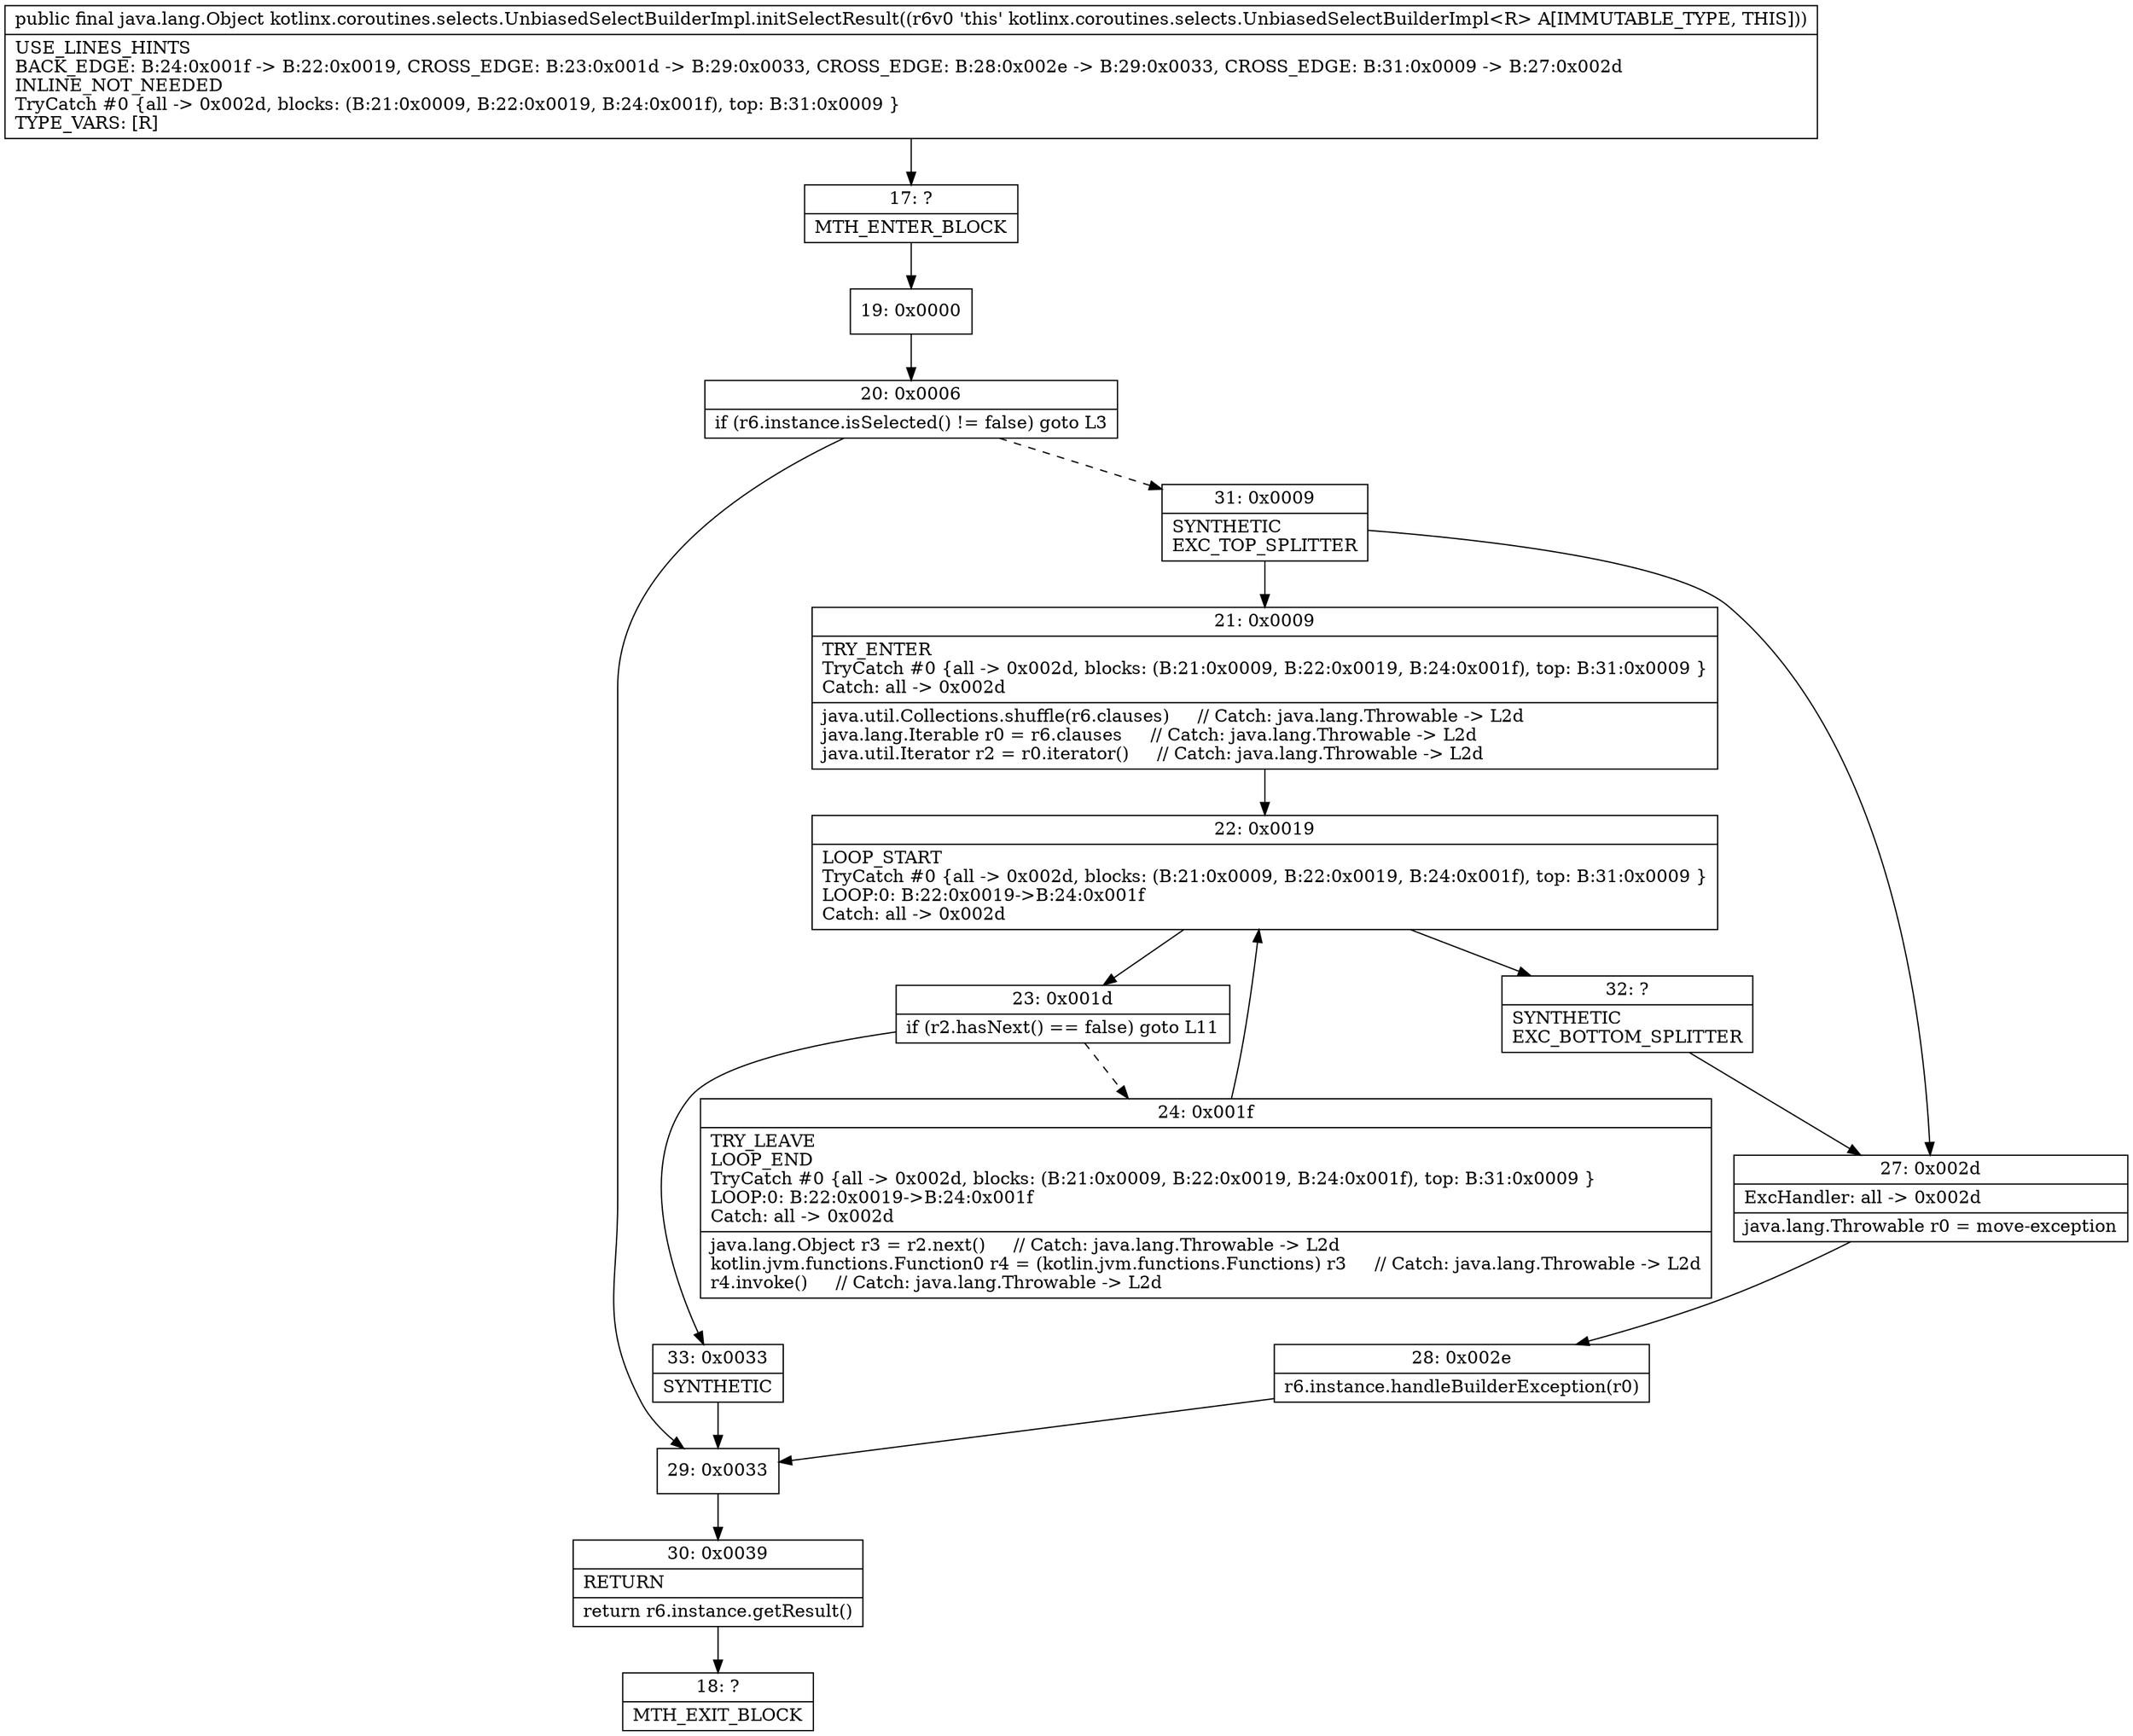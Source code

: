 digraph "CFG forkotlinx.coroutines.selects.UnbiasedSelectBuilderImpl.initSelectResult()Ljava\/lang\/Object;" {
Node_17 [shape=record,label="{17\:\ ?|MTH_ENTER_BLOCK\l}"];
Node_19 [shape=record,label="{19\:\ 0x0000}"];
Node_20 [shape=record,label="{20\:\ 0x0006|if (r6.instance.isSelected() != false) goto L3\l}"];
Node_29 [shape=record,label="{29\:\ 0x0033}"];
Node_30 [shape=record,label="{30\:\ 0x0039|RETURN\l|return r6.instance.getResult()\l}"];
Node_18 [shape=record,label="{18\:\ ?|MTH_EXIT_BLOCK\l}"];
Node_31 [shape=record,label="{31\:\ 0x0009|SYNTHETIC\lEXC_TOP_SPLITTER\l}"];
Node_21 [shape=record,label="{21\:\ 0x0009|TRY_ENTER\lTryCatch #0 \{all \-\> 0x002d, blocks: (B:21:0x0009, B:22:0x0019, B:24:0x001f), top: B:31:0x0009 \}\lCatch: all \-\> 0x002d\l|java.util.Collections.shuffle(r6.clauses)     \/\/ Catch: java.lang.Throwable \-\> L2d\ljava.lang.Iterable r0 = r6.clauses     \/\/ Catch: java.lang.Throwable \-\> L2d\ljava.util.Iterator r2 = r0.iterator()     \/\/ Catch: java.lang.Throwable \-\> L2d\l}"];
Node_22 [shape=record,label="{22\:\ 0x0019|LOOP_START\lTryCatch #0 \{all \-\> 0x002d, blocks: (B:21:0x0009, B:22:0x0019, B:24:0x001f), top: B:31:0x0009 \}\lLOOP:0: B:22:0x0019\-\>B:24:0x001f\lCatch: all \-\> 0x002d\l}"];
Node_23 [shape=record,label="{23\:\ 0x001d|if (r2.hasNext() == false) goto L11\l}"];
Node_24 [shape=record,label="{24\:\ 0x001f|TRY_LEAVE\lLOOP_END\lTryCatch #0 \{all \-\> 0x002d, blocks: (B:21:0x0009, B:22:0x0019, B:24:0x001f), top: B:31:0x0009 \}\lLOOP:0: B:22:0x0019\-\>B:24:0x001f\lCatch: all \-\> 0x002d\l|java.lang.Object r3 = r2.next()     \/\/ Catch: java.lang.Throwable \-\> L2d\lkotlin.jvm.functions.Function0 r4 = (kotlin.jvm.functions.Functions) r3     \/\/ Catch: java.lang.Throwable \-\> L2d\lr4.invoke()     \/\/ Catch: java.lang.Throwable \-\> L2d\l}"];
Node_33 [shape=record,label="{33\:\ 0x0033|SYNTHETIC\l}"];
Node_32 [shape=record,label="{32\:\ ?|SYNTHETIC\lEXC_BOTTOM_SPLITTER\l}"];
Node_27 [shape=record,label="{27\:\ 0x002d|ExcHandler: all \-\> 0x002d\l|java.lang.Throwable r0 = move\-exception\l}"];
Node_28 [shape=record,label="{28\:\ 0x002e|r6.instance.handleBuilderException(r0)\l}"];
MethodNode[shape=record,label="{public final java.lang.Object kotlinx.coroutines.selects.UnbiasedSelectBuilderImpl.initSelectResult((r6v0 'this' kotlinx.coroutines.selects.UnbiasedSelectBuilderImpl\<R\> A[IMMUTABLE_TYPE, THIS]))  | USE_LINES_HINTS\lBACK_EDGE: B:24:0x001f \-\> B:22:0x0019, CROSS_EDGE: B:23:0x001d \-\> B:29:0x0033, CROSS_EDGE: B:28:0x002e \-\> B:29:0x0033, CROSS_EDGE: B:31:0x0009 \-\> B:27:0x002d\lINLINE_NOT_NEEDED\lTryCatch #0 \{all \-\> 0x002d, blocks: (B:21:0x0009, B:22:0x0019, B:24:0x001f), top: B:31:0x0009 \}\lTYPE_VARS: [R]\l}"];
MethodNode -> Node_17;Node_17 -> Node_19;
Node_19 -> Node_20;
Node_20 -> Node_29;
Node_20 -> Node_31[style=dashed];
Node_29 -> Node_30;
Node_30 -> Node_18;
Node_31 -> Node_21;
Node_31 -> Node_27;
Node_21 -> Node_22;
Node_22 -> Node_23;
Node_22 -> Node_32;
Node_23 -> Node_24[style=dashed];
Node_23 -> Node_33;
Node_24 -> Node_22;
Node_33 -> Node_29;
Node_32 -> Node_27;
Node_27 -> Node_28;
Node_28 -> Node_29;
}

